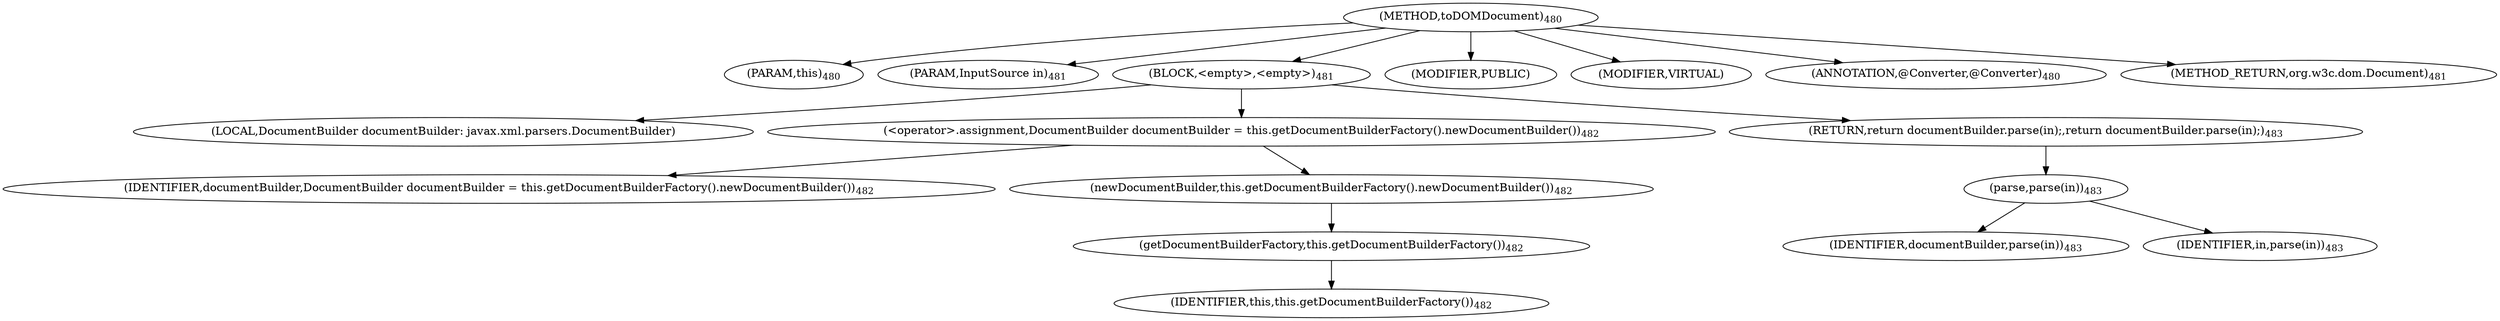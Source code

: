 digraph "toDOMDocument" {  
"1188" [label = <(METHOD,toDOMDocument)<SUB>480</SUB>> ]
"72" [label = <(PARAM,this)<SUB>480</SUB>> ]
"1189" [label = <(PARAM,InputSource in)<SUB>481</SUB>> ]
"1190" [label = <(BLOCK,&lt;empty&gt;,&lt;empty&gt;)<SUB>481</SUB>> ]
"1191" [label = <(LOCAL,DocumentBuilder documentBuilder: javax.xml.parsers.DocumentBuilder)> ]
"1192" [label = <(&lt;operator&gt;.assignment,DocumentBuilder documentBuilder = this.getDocumentBuilderFactory().newDocumentBuilder())<SUB>482</SUB>> ]
"1193" [label = <(IDENTIFIER,documentBuilder,DocumentBuilder documentBuilder = this.getDocumentBuilderFactory().newDocumentBuilder())<SUB>482</SUB>> ]
"1194" [label = <(newDocumentBuilder,this.getDocumentBuilderFactory().newDocumentBuilder())<SUB>482</SUB>> ]
"1195" [label = <(getDocumentBuilderFactory,this.getDocumentBuilderFactory())<SUB>482</SUB>> ]
"71" [label = <(IDENTIFIER,this,this.getDocumentBuilderFactory())<SUB>482</SUB>> ]
"1196" [label = <(RETURN,return documentBuilder.parse(in);,return documentBuilder.parse(in);)<SUB>483</SUB>> ]
"1197" [label = <(parse,parse(in))<SUB>483</SUB>> ]
"1198" [label = <(IDENTIFIER,documentBuilder,parse(in))<SUB>483</SUB>> ]
"1199" [label = <(IDENTIFIER,in,parse(in))<SUB>483</SUB>> ]
"1200" [label = <(MODIFIER,PUBLIC)> ]
"1201" [label = <(MODIFIER,VIRTUAL)> ]
"1202" [label = <(ANNOTATION,@Converter,@Converter)<SUB>480</SUB>> ]
"1203" [label = <(METHOD_RETURN,org.w3c.dom.Document)<SUB>481</SUB>> ]
  "1188" -> "72" 
  "1188" -> "1189" 
  "1188" -> "1190" 
  "1188" -> "1200" 
  "1188" -> "1201" 
  "1188" -> "1202" 
  "1188" -> "1203" 
  "1190" -> "1191" 
  "1190" -> "1192" 
  "1190" -> "1196" 
  "1192" -> "1193" 
  "1192" -> "1194" 
  "1194" -> "1195" 
  "1195" -> "71" 
  "1196" -> "1197" 
  "1197" -> "1198" 
  "1197" -> "1199" 
}
